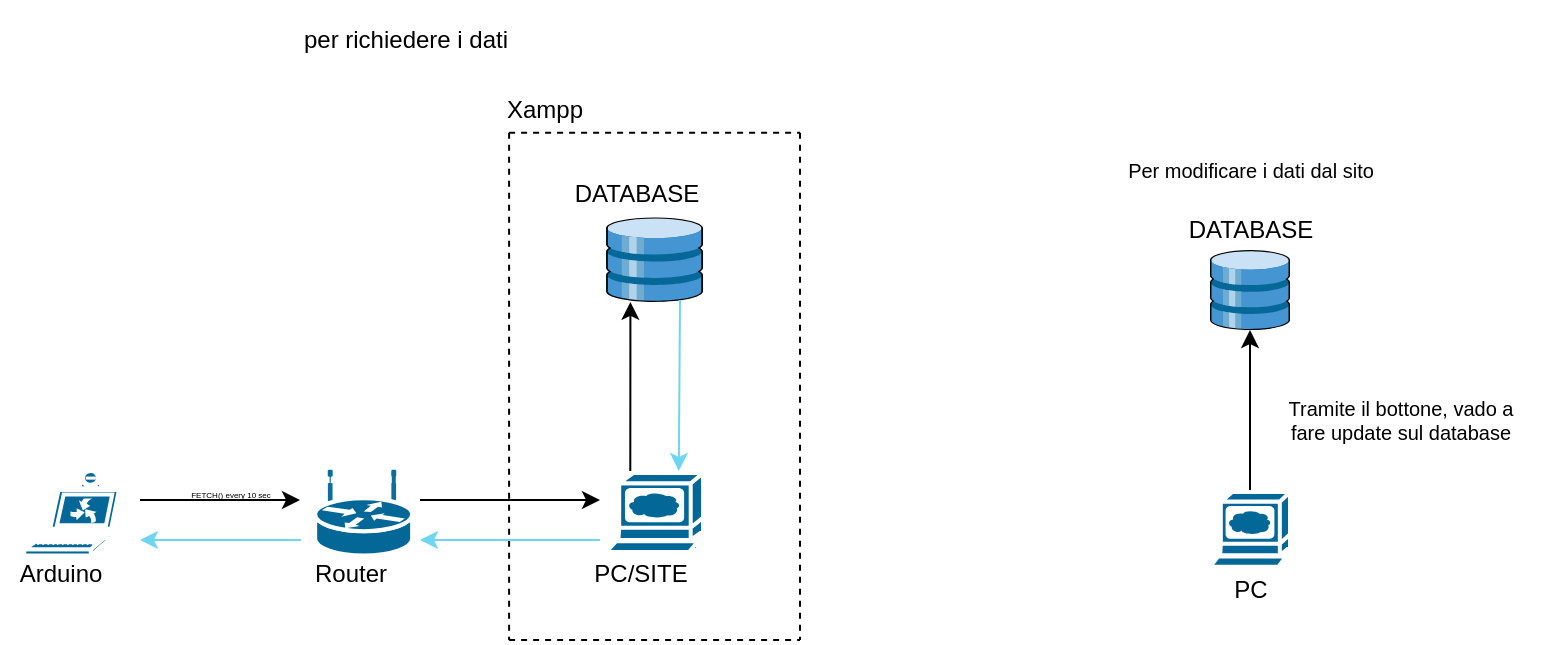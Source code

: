 <mxfile version="20.3.0" type="device"><diagram id="vmX48r1xFfPYjJbZwhxC" name="Page-1"><mxGraphModel dx="1422" dy="905" grid="1" gridSize="10" guides="1" tooltips="1" connect="1" arrows="1" fold="1" page="1" pageScale="1" pageWidth="827" pageHeight="1169" math="0" shadow="0"><root><mxCell id="0"/><mxCell id="1" parent="0"/><mxCell id="fl8NgcVg2GRl2MuccdrQ-22" value="" style="sketch=0;shadow=0;dashed=0;html=1;labelPosition=center;verticalLabelPosition=bottom;verticalAlign=top;align=center;outlineConnect=0;shape=mxgraph.veeam.3d.full_datastore;" parent="1" vertex="1"><mxGeometry x="645" y="125" width="40" height="40" as="geometry"/></mxCell><mxCell id="fl8NgcVg2GRl2MuccdrQ-27" style="edgeStyle=orthogonalEdgeStyle;rounded=0;orthogonalLoop=1;jettySize=auto;html=1;" parent="1" source="fl8NgcVg2GRl2MuccdrQ-28" target="fl8NgcVg2GRl2MuccdrQ-22" edge="1"><mxGeometry relative="1" as="geometry"/></mxCell><mxCell id="fl8NgcVg2GRl2MuccdrQ-28" value="" style="shape=mxgraph.cisco.computers_and_peripherals.web_browser;sketch=0;html=1;pointerEvents=1;dashed=0;fillColor=#036897;strokeColor=#ffffff;strokeWidth=2;verticalLabelPosition=bottom;verticalAlign=top;align=center;outlineConnect=0;" parent="1" vertex="1"><mxGeometry x="645" y="246" width="40" height="39" as="geometry"/></mxCell><mxCell id="fl8NgcVg2GRl2MuccdrQ-31" value="PC" style="text;html=1;align=center;verticalAlign=middle;resizable=0;points=[];autosize=1;strokeColor=none;fillColor=none;" parent="1" vertex="1"><mxGeometry x="645" y="280" width="40" height="30" as="geometry"/></mxCell><mxCell id="fl8NgcVg2GRl2MuccdrQ-32" value="DATABASE" style="text;html=1;align=center;verticalAlign=middle;resizable=0;points=[];autosize=1;strokeColor=none;fillColor=none;" parent="1" vertex="1"><mxGeometry x="620" y="100" width="90" height="30" as="geometry"/></mxCell><mxCell id="fl8NgcVg2GRl2MuccdrQ-39" value="per richiedere i dati" style="text;html=1;strokeColor=none;fillColor=none;align=center;verticalAlign=middle;whiteSpace=wrap;rounded=0;" parent="1" vertex="1"><mxGeometry x="82.73" width="320" height="40" as="geometry"/></mxCell><mxCell id="fl8NgcVg2GRl2MuccdrQ-18" value="Arduino" style="text;html=1;align=center;verticalAlign=middle;resizable=0;points=[];autosize=1;strokeColor=none;fillColor=none;" parent="1" vertex="1"><mxGeometry x="40" y="272.453" width="60" height="30" as="geometry"/></mxCell><mxCell id="fl8NgcVg2GRl2MuccdrQ-38" value="Xampp" style="text;html=1;align=center;verticalAlign=middle;resizable=0;points=[];autosize=1;strokeColor=none;fillColor=none;" parent="1" vertex="1"><mxGeometry x="282.424" y="40" width="60" height="30" as="geometry"/></mxCell><mxCell id="fl8NgcVg2GRl2MuccdrQ-11" value="" style="sketch=0;shadow=0;dashed=0;html=1;labelPosition=center;verticalLabelPosition=bottom;verticalAlign=top;align=center;outlineConnect=0;shape=mxgraph.veeam.3d.full_datastore;" parent="1" vertex="1"><mxGeometry x="343.03" y="108.679" width="48.485" height="42.264" as="geometry"/></mxCell><mxCell id="fl8NgcVg2GRl2MuccdrQ-12" value="" style="shape=mxgraph.cisco.routers.wireless_router;sketch=0;html=1;pointerEvents=1;dashed=0;fillColor=#036897;strokeColor=#ffffff;strokeWidth=2;verticalLabelPosition=bottom;verticalAlign=top;align=center;outlineConnect=0;" parent="1" vertex="1"><mxGeometry x="197.576" y="235.472" width="48.485" height="42.264" as="geometry"/></mxCell><mxCell id="fl8NgcVg2GRl2MuccdrQ-15" style="edgeStyle=orthogonalEdgeStyle;rounded=0;orthogonalLoop=1;jettySize=auto;html=1;" parent="1" edge="1"><mxGeometry relative="1" as="geometry"><mxPoint x="110" y="250" as="sourcePoint"/><mxPoint x="190" y="250" as="targetPoint"/><Array as="points"><mxPoint x="120" y="250"/><mxPoint x="120" y="250"/></Array></mxGeometry></mxCell><mxCell id="fl8NgcVg2GRl2MuccdrQ-13" value="" style="shape=mxgraph.cisco.computers_and_peripherals.upc;sketch=0;html=1;pointerEvents=1;dashed=0;fillColor=#036897;strokeColor=#ffffff;strokeWidth=2;verticalLabelPosition=bottom;verticalAlign=top;align=center;outlineConnect=0;" parent="1" vertex="1"><mxGeometry x="52.121" y="235.472" width="48.485" height="42.264" as="geometry"/></mxCell><mxCell id="fl8NgcVg2GRl2MuccdrQ-17" style="edgeStyle=orthogonalEdgeStyle;rounded=0;orthogonalLoop=1;jettySize=auto;html=1;" parent="1" target="fl8NgcVg2GRl2MuccdrQ-11" edge="1"><mxGeometry relative="1" as="geometry"><mxPoint x="355.152" y="235.472" as="sourcePoint"/><mxPoint x="355.152" y="161.509" as="targetPoint"/><Array as="points"><mxPoint x="355.152" y="172.075"/><mxPoint x="355.152" y="172.075"/></Array></mxGeometry></mxCell><mxCell id="fl8NgcVg2GRl2MuccdrQ-14" value="" style="shape=mxgraph.cisco.computers_and_peripherals.web_browser;sketch=0;html=1;pointerEvents=1;dashed=0;fillColor=#036897;strokeColor=#ffffff;strokeWidth=2;verticalLabelPosition=bottom;verticalAlign=top;align=center;outlineConnect=0;" parent="1" vertex="1"><mxGeometry x="343.03" y="236.528" width="48.485" height="41.208" as="geometry"/></mxCell><mxCell id="fl8NgcVg2GRl2MuccdrQ-16" style="edgeStyle=orthogonalEdgeStyle;rounded=0;orthogonalLoop=1;jettySize=auto;html=1;" parent="1" edge="1"><mxGeometry relative="1" as="geometry"><mxPoint x="250" y="250" as="sourcePoint"/><mxPoint x="340" y="250" as="targetPoint"/><Array as="points"><mxPoint x="250" y="250"/></Array></mxGeometry></mxCell><mxCell id="fl8NgcVg2GRl2MuccdrQ-19" value="Router" style="text;html=1;align=center;verticalAlign=middle;resizable=0;points=[];autosize=1;strokeColor=none;fillColor=none;" parent="1" vertex="1"><mxGeometry x="185.455" y="272.453" width="60" height="30" as="geometry"/></mxCell><mxCell id="fl8NgcVg2GRl2MuccdrQ-20" value="PC/SITE" style="text;html=1;align=center;verticalAlign=middle;resizable=0;points=[];autosize=1;strokeColor=none;fillColor=none;" parent="1" vertex="1"><mxGeometry x="324.848" y="272.453" width="70" height="30" as="geometry"/></mxCell><mxCell id="fl8NgcVg2GRl2MuccdrQ-21" value="DATABASE" style="text;html=1;align=center;verticalAlign=middle;resizable=0;points=[];autosize=1;strokeColor=none;fillColor=none;" parent="1" vertex="1"><mxGeometry x="312.727" y="82.264" width="90" height="30" as="geometry"/></mxCell><mxCell id="fl8NgcVg2GRl2MuccdrQ-34" value="" style="endArrow=none;dashed=1;html=1;rounded=0;" parent="1" edge="1"><mxGeometry width="50" height="50" relative="1" as="geometry"><mxPoint x="294.545" y="66.415" as="sourcePoint"/><mxPoint x="440.0" y="66.415" as="targetPoint"/></mxGeometry></mxCell><mxCell id="fl8NgcVg2GRl2MuccdrQ-35" value="" style="endArrow=none;dashed=1;html=1;rounded=0;" parent="1" edge="1"><mxGeometry width="50" height="50" relative="1" as="geometry"><mxPoint x="440.0" y="66.415" as="sourcePoint"/><mxPoint x="440.0" y="320" as="targetPoint"/></mxGeometry></mxCell><mxCell id="fl8NgcVg2GRl2MuccdrQ-36" value="" style="endArrow=none;dashed=1;html=1;rounded=0;" parent="1" edge="1"><mxGeometry width="50" height="50" relative="1" as="geometry"><mxPoint x="294.545" y="66.415" as="sourcePoint"/><mxPoint x="294.545" y="320" as="targetPoint"/></mxGeometry></mxCell><mxCell id="fl8NgcVg2GRl2MuccdrQ-37" value="" style="endArrow=none;dashed=1;html=1;rounded=0;" parent="1" edge="1"><mxGeometry width="50" height="50" relative="1" as="geometry"><mxPoint x="294.545" y="320" as="sourcePoint"/><mxPoint x="440.0" y="320" as="targetPoint"/></mxGeometry></mxCell><mxCell id="fl8NgcVg2GRl2MuccdrQ-41" value="" style="endArrow=classic;html=1;rounded=0;strokeColor=#6ED6F0;" parent="1" edge="1"><mxGeometry width="50" height="50" relative="1" as="geometry"><mxPoint x="380" y="150" as="sourcePoint"/><mxPoint x="379.394" y="235.472" as="targetPoint"/></mxGeometry></mxCell><mxCell id="fl8NgcVg2GRl2MuccdrQ-44" value="" style="endArrow=classic;html=1;rounded=0;strokeColor=#6ED6F0;" parent="1" edge="1"><mxGeometry width="50" height="50" relative="1" as="geometry"><mxPoint x="340" y="270" as="sourcePoint"/><mxPoint x="250" y="270" as="targetPoint"/></mxGeometry></mxCell><mxCell id="fl8NgcVg2GRl2MuccdrQ-45" value="" style="endArrow=classic;html=1;rounded=0;strokeColor=#6ED6F0;" parent="1" edge="1"><mxGeometry width="50" height="50" relative="1" as="geometry"><mxPoint x="190.61" y="270" as="sourcePoint"/><mxPoint x="110" y="270" as="targetPoint"/><Array as="points"/></mxGeometry></mxCell><mxCell id="fl8NgcVg2GRl2MuccdrQ-46" value="&lt;font style=&quot;font-size: 4px;&quot;&gt;FETCH() every 10 sec&lt;/font&gt;" style="text;html=1;align=center;verticalAlign=middle;resizable=0;points=[];autosize=1;strokeColor=none;fillColor=none;" parent="1" vertex="1"><mxGeometry x="125" y="230" width="60" height="30" as="geometry"/></mxCell><mxCell id="fl8NgcVg2GRl2MuccdrQ-47" value="&lt;font style=&quot;font-size: 10px;&quot;&gt;Per modificare i dati dal sito&lt;/font&gt;" style="text;html=1;align=center;verticalAlign=middle;resizable=0;points=[];autosize=1;strokeColor=none;fillColor=none;fontSize=4;" parent="1" vertex="1"><mxGeometry x="590" y="70" width="150" height="30" as="geometry"/></mxCell><mxCell id="fl8NgcVg2GRl2MuccdrQ-48" value="Tramite il bottone, vado a &lt;br&gt;fare update sul database" style="text;html=1;align=center;verticalAlign=middle;resizable=0;points=[];autosize=1;strokeColor=none;fillColor=none;fontSize=10;" parent="1" vertex="1"><mxGeometry x="670" y="190" width="140" height="40" as="geometry"/></mxCell></root></mxGraphModel></diagram></mxfile>